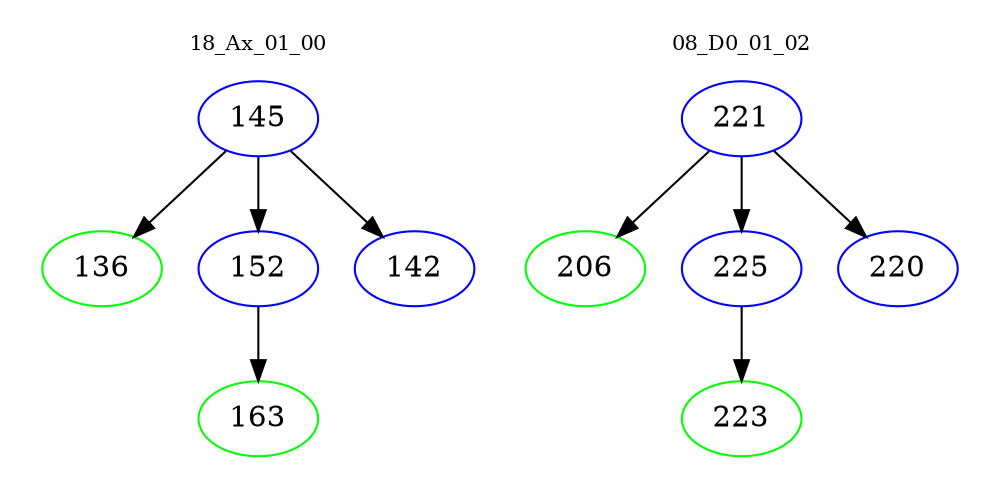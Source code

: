 digraph{
subgraph cluster_0 {
color = white
label = "18_Ax_01_00";
fontsize=10;
T0_145 [label="145", color="blue"]
T0_145 -> T0_136 [color="black"]
T0_136 [label="136", color="green"]
T0_145 -> T0_152 [color="black"]
T0_152 [label="152", color="blue"]
T0_152 -> T0_163 [color="black"]
T0_163 [label="163", color="green"]
T0_145 -> T0_142 [color="black"]
T0_142 [label="142", color="blue"]
}
subgraph cluster_1 {
color = white
label = "08_D0_01_02";
fontsize=10;
T1_221 [label="221", color="blue"]
T1_221 -> T1_206 [color="black"]
T1_206 [label="206", color="green"]
T1_221 -> T1_225 [color="black"]
T1_225 [label="225", color="blue"]
T1_225 -> T1_223 [color="black"]
T1_223 [label="223", color="green"]
T1_221 -> T1_220 [color="black"]
T1_220 [label="220", color="blue"]
}
}
